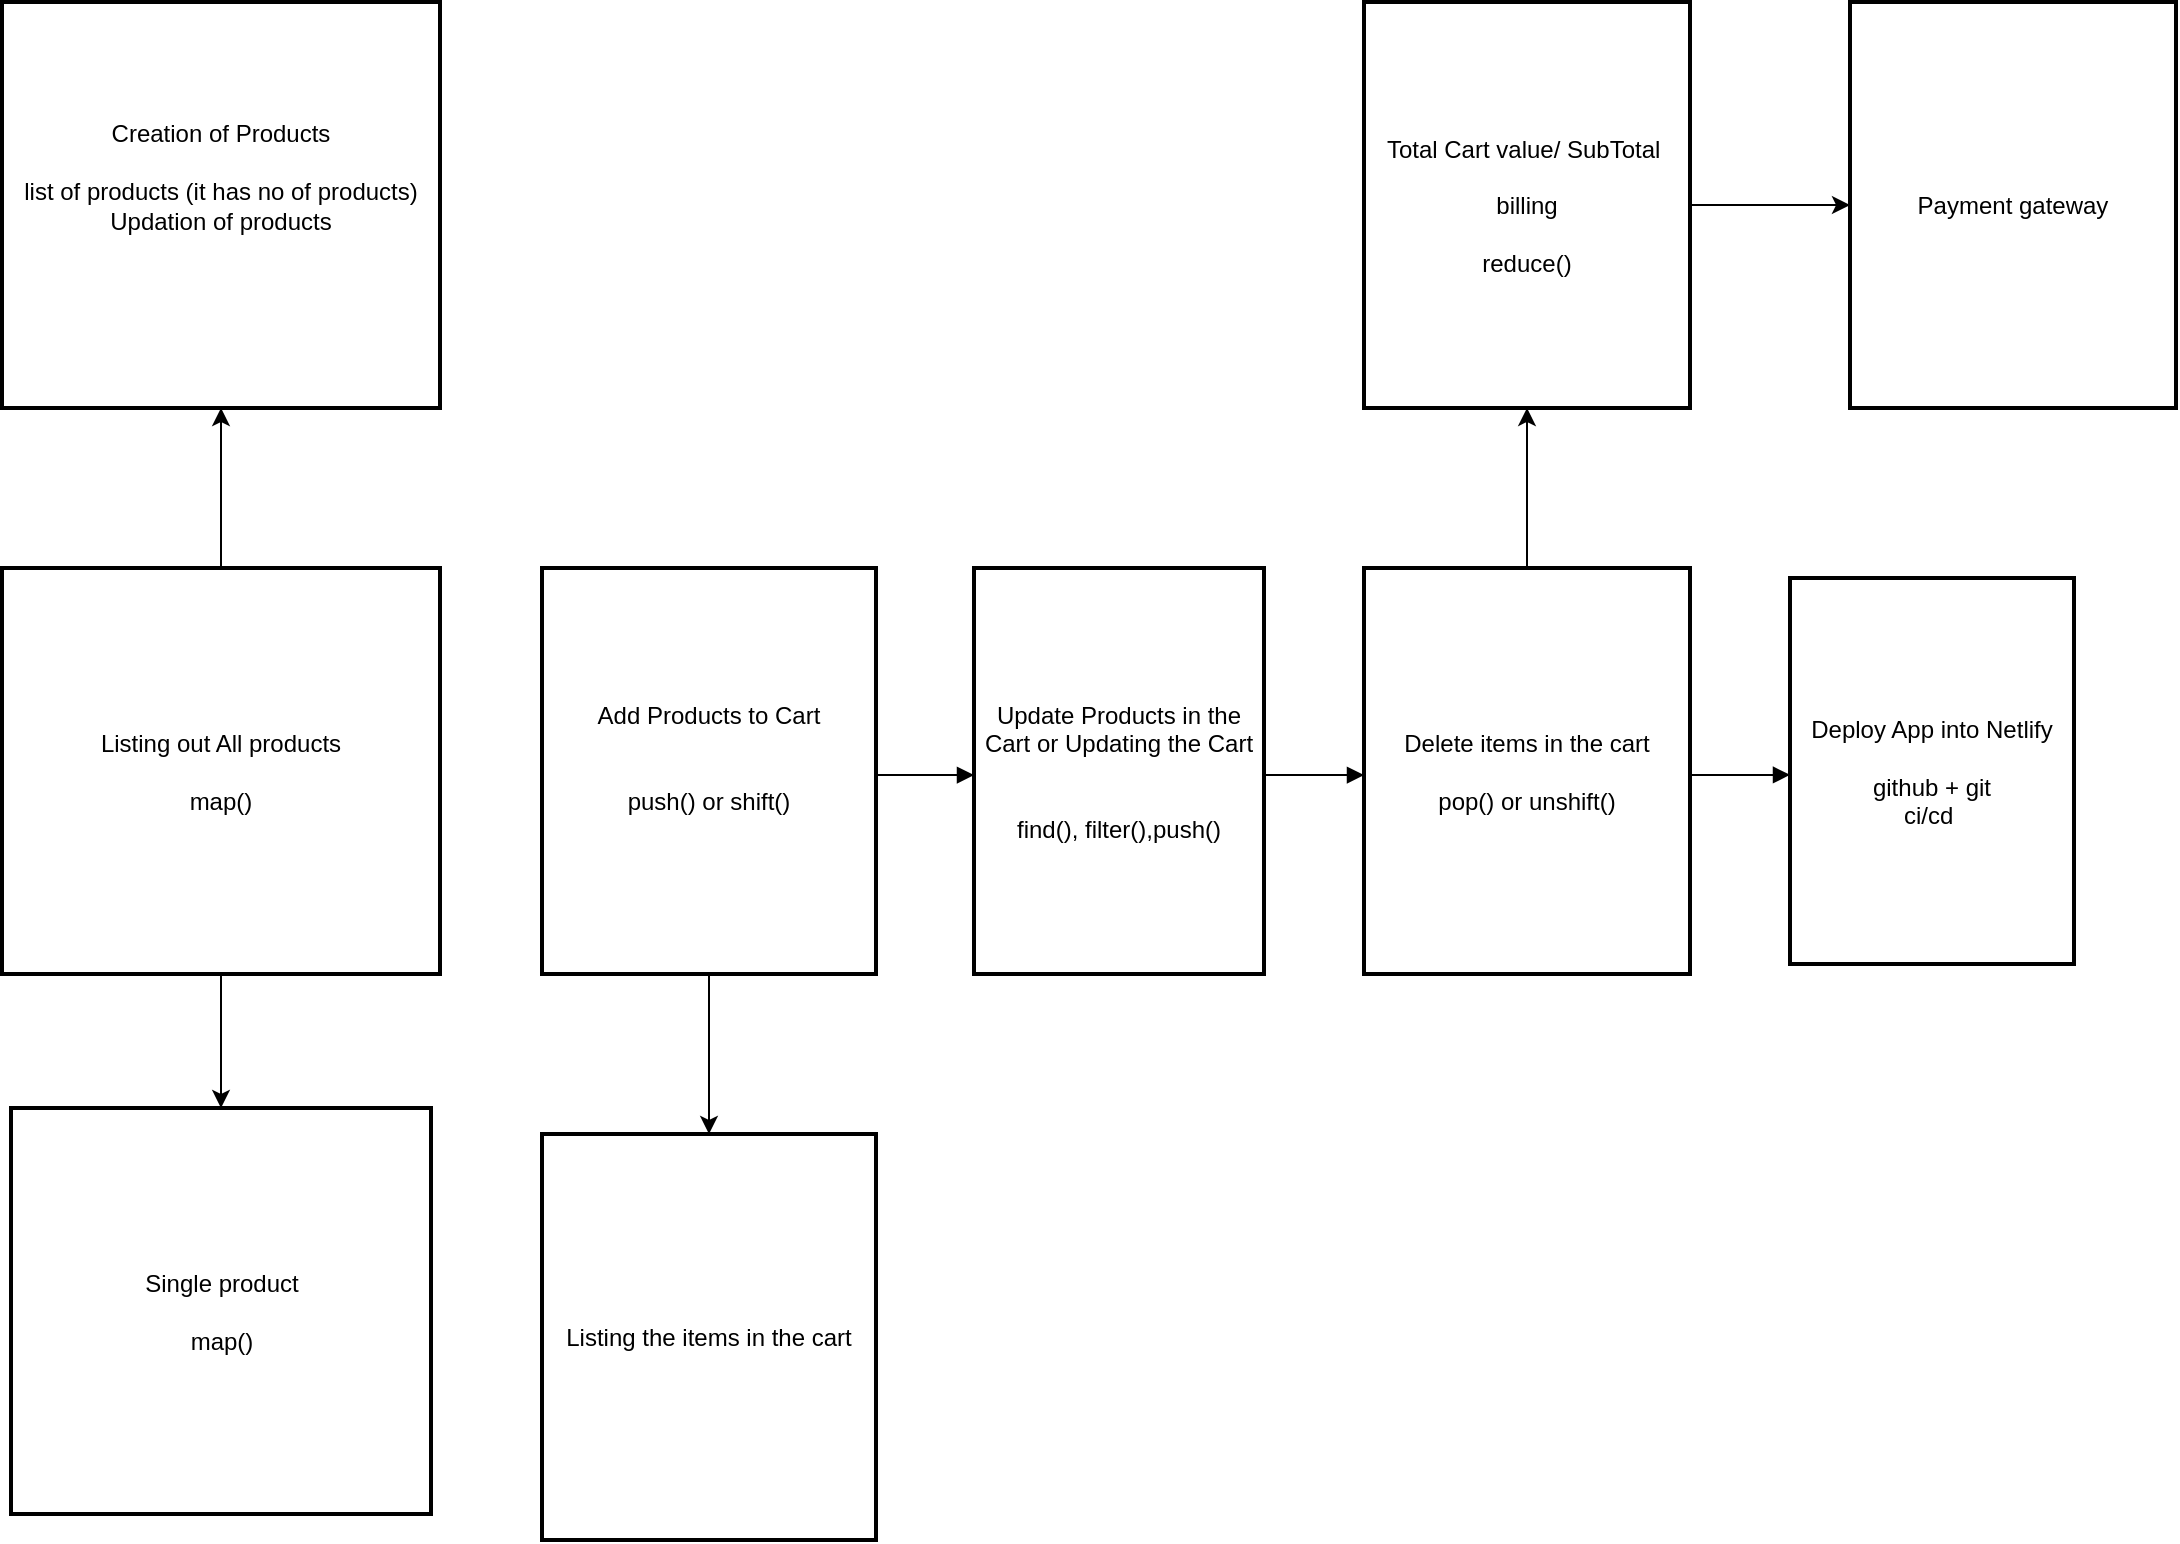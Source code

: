 <mxfile version="24.7.7">
  <diagram name="Page-1" id="Ku6745UNkFB-TnkCbQqL">
    <mxGraphModel dx="2465" dy="1957" grid="1" gridSize="10" guides="1" tooltips="1" connect="1" arrows="1" fold="1" page="1" pageScale="1" pageWidth="850" pageHeight="1100" math="0" shadow="0">
      <root>
        <mxCell id="0" />
        <mxCell id="1" parent="0" />
        <mxCell id="tr7LFi16W53LxMLTbicw-19" value="" style="edgeStyle=orthogonalEdgeStyle;rounded=0;orthogonalLoop=1;jettySize=auto;html=1;" parent="1" source="2" target="tr7LFi16W53LxMLTbicw-18" edge="1">
          <mxGeometry relative="1" as="geometry" />
        </mxCell>
        <mxCell id="A6AOqN8jmh0lsGBE-ifx-15" value="" style="edgeStyle=orthogonalEdgeStyle;rounded=0;orthogonalLoop=1;jettySize=auto;html=1;" edge="1" parent="1" source="2" target="A6AOqN8jmh0lsGBE-ifx-14">
          <mxGeometry relative="1" as="geometry" />
        </mxCell>
        <mxCell id="2" value="Listing out All products&#xa;&#xa;map()" style="whiteSpace=wrap;strokeWidth=2;" parent="1" vertex="1">
          <mxGeometry y="-170" width="219" height="203" as="geometry" />
        </mxCell>
        <mxCell id="tr7LFi16W53LxMLTbicw-25" value="" style="edgeStyle=orthogonalEdgeStyle;rounded=0;orthogonalLoop=1;jettySize=auto;html=1;" parent="1" source="3" target="tr7LFi16W53LxMLTbicw-24" edge="1">
          <mxGeometry relative="1" as="geometry" />
        </mxCell>
        <mxCell id="3" value="Add Products to Cart&#xa;&#xa;&#xa;push() or shift()&#xa;" style="whiteSpace=wrap;strokeWidth=2;" parent="1" vertex="1">
          <mxGeometry x="270" y="-170" width="167" height="203" as="geometry" />
        </mxCell>
        <mxCell id="4" value="Update Products in the Cart or Updating the Cart&#xa;&#xa;&#xa;find(), filter(),push()" style="whiteSpace=wrap;strokeWidth=2;" parent="1" vertex="1">
          <mxGeometry x="486" y="-170" width="145" height="203" as="geometry" />
        </mxCell>
        <mxCell id="tr7LFi16W53LxMLTbicw-21" value="" style="edgeStyle=orthogonalEdgeStyle;rounded=0;orthogonalLoop=1;jettySize=auto;html=1;" parent="1" source="5" target="tr7LFi16W53LxMLTbicw-20" edge="1">
          <mxGeometry relative="1" as="geometry" />
        </mxCell>
        <mxCell id="5" value="Delete items in the cart&#xa;&#xa;pop() or unshift()" style="whiteSpace=wrap;strokeWidth=2;" parent="1" vertex="1">
          <mxGeometry x="681" y="-170" width="163" height="203" as="geometry" />
        </mxCell>
        <mxCell id="6" value="Deploy App into Netlify&#xa;&#xa;github + git&#xa;ci/cd " style="whiteSpace=wrap;strokeWidth=2;" parent="1" vertex="1">
          <mxGeometry x="894" y="-165" width="142" height="193" as="geometry" />
        </mxCell>
        <mxCell id="12" value="" style="curved=1;startArrow=none;endArrow=block;exitX=1;exitY=0.51;entryX=0;entryY=0.51;" parent="1" source="3" target="4" edge="1">
          <mxGeometry relative="1" as="geometry">
            <Array as="points" />
          </mxGeometry>
        </mxCell>
        <mxCell id="13" value="" style="curved=1;startArrow=none;endArrow=block;exitX=1;exitY=0.51;entryX=0;entryY=0.51;" parent="1" source="4" target="5" edge="1">
          <mxGeometry relative="1" as="geometry">
            <Array as="points" />
          </mxGeometry>
        </mxCell>
        <mxCell id="14" value="" style="curved=1;startArrow=none;endArrow=block;exitX=1;exitY=0.51;entryX=0;entryY=0.51;" parent="1" source="5" target="6" edge="1">
          <mxGeometry relative="1" as="geometry">
            <Array as="points" />
          </mxGeometry>
        </mxCell>
        <mxCell id="tr7LFi16W53LxMLTbicw-18" value="Creation of Products&#xa;&#xa;list of products (it has no of products)&#xa;Updation of products&#xa;&#xa;" style="whiteSpace=wrap;strokeWidth=2;" parent="1" vertex="1">
          <mxGeometry y="-453" width="219" height="203" as="geometry" />
        </mxCell>
        <mxCell id="tr7LFi16W53LxMLTbicw-23" value="" style="edgeStyle=orthogonalEdgeStyle;rounded=0;orthogonalLoop=1;jettySize=auto;html=1;" parent="1" source="tr7LFi16W53LxMLTbicw-20" target="tr7LFi16W53LxMLTbicw-22" edge="1">
          <mxGeometry relative="1" as="geometry" />
        </mxCell>
        <mxCell id="tr7LFi16W53LxMLTbicw-20" value="Total Cart value/ SubTotal &#xa;&#xa;billing&#xa;&#xa;reduce()" style="whiteSpace=wrap;strokeWidth=2;" parent="1" vertex="1">
          <mxGeometry x="681" y="-453" width="163" height="203" as="geometry" />
        </mxCell>
        <mxCell id="tr7LFi16W53LxMLTbicw-22" value="Payment gateway" style="whiteSpace=wrap;strokeWidth=2;" parent="1" vertex="1">
          <mxGeometry x="924" y="-453" width="163" height="203" as="geometry" />
        </mxCell>
        <mxCell id="tr7LFi16W53LxMLTbicw-24" value="Listing the items in the cart" style="whiteSpace=wrap;strokeWidth=2;" parent="1" vertex="1">
          <mxGeometry x="270" y="113" width="167" height="203" as="geometry" />
        </mxCell>
        <mxCell id="A6AOqN8jmh0lsGBE-ifx-14" value="Single product&#xa;&#xa;map()" style="whiteSpace=wrap;strokeWidth=2;" vertex="1" parent="1">
          <mxGeometry x="4.5" y="100" width="210" height="203" as="geometry" />
        </mxCell>
      </root>
    </mxGraphModel>
  </diagram>
</mxfile>
